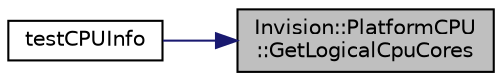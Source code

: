 digraph "Invision::PlatformCPU::GetLogicalCpuCores"
{
 // LATEX_PDF_SIZE
  edge [fontname="Helvetica",fontsize="10",labelfontname="Helvetica",labelfontsize="10"];
  node [fontname="Helvetica",fontsize="10",shape=record];
  rankdir="RL";
  Node1 [label="Invision::PlatformCPU\l::GetLogicalCpuCores",height=0.2,width=0.4,color="black", fillcolor="grey75", style="filled", fontcolor="black",tooltip=" "];
  Node1 -> Node2 [dir="back",color="midnightblue",fontsize="10",style="solid",fontname="Helvetica"];
  Node2 [label="testCPUInfo",height=0.2,width=0.4,color="black", fillcolor="white", style="filled",URL="$sandbox_console_2main_8cpp.html#a7d6d2839d63599a75d789b0c0f65c18c",tooltip=" "];
}
